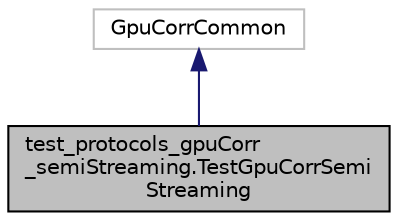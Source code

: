 digraph "test_protocols_gpuCorr_semiStreaming.TestGpuCorrSemiStreaming"
{
  edge [fontname="Helvetica",fontsize="10",labelfontname="Helvetica",labelfontsize="10"];
  node [fontname="Helvetica",fontsize="10",shape=record];
  Node0 [label="test_protocols_gpuCorr\l_semiStreaming.TestGpuCorrSemi\lStreaming",height=0.2,width=0.4,color="black", fillcolor="grey75", style="filled", fontcolor="black"];
  Node1 -> Node0 [dir="back",color="midnightblue",fontsize="10",style="solid",fontname="Helvetica"];
  Node1 [label="GpuCorrCommon",height=0.2,width=0.4,color="grey75", fillcolor="white", style="filled"];
}
